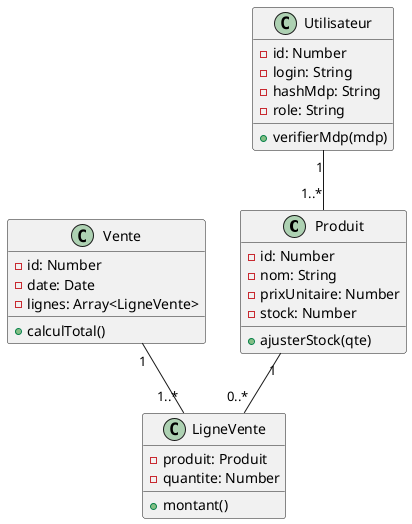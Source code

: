 @startuml

class Produit {
  - id: Number
  - nom: String
  - prixUnitaire: Number
  - stock: Number
  + ajusterStock(qte)
}

class Vente {
  - id: Number
  - date: Date
  - lignes: Array<LigneVente>
  + calculTotal()
}

class LigneVente {
  - produit: Produit
  - quantite: Number
  + montant()
}

class Utilisateur {
  - id: Number
  - login: String
  - hashMdp: String
  - role: String
  + verifierMdp(mdp)
}

Produit "1" -- "0..*" LigneVente
Vente "1" -- "1..*" LigneVente
Utilisateur "1" -- "1..*" Produit

@enduml

